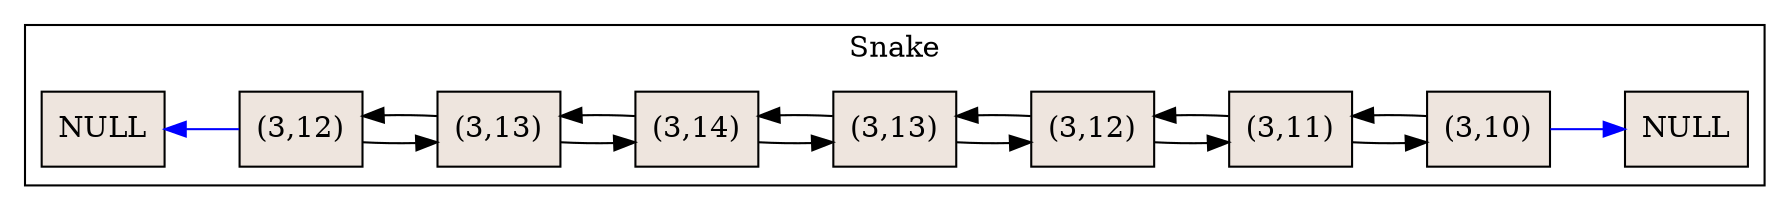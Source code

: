 digraph G {rankdir = "LR"; 
 subgraph cluster3{
label="Snake";
h[shape=record, style=filled, fillcolor=seashell2,label="NULL"];
936195[shape=record, style=filled, fillcolor=seashell2,label="(3,12)"];
h->936195[dir=back color="blue"]
936195[shape=record, style=filled, fillcolor=seashell2,label="(3,12)"];
936195->936211
936211->936195
936211[shape=record, style=filled, fillcolor=seashell2,label="(3,13)"];
936211->936199
936199->936211
936199[shape=record, style=filled, fillcolor=seashell2,label="(3,14)"];
936199->936207
936207->936199
936207[shape=record, style=filled, fillcolor=seashell2,label="(3,13)"];
936207->936215
936215->936207
936215[shape=record, style=filled, fillcolor=seashell2,label="(3,12)"];
936215->930325
930325->936215
930325[shape=record, style=filled, fillcolor=seashell2,label="(3,11)"];
930325->928829
928829->930325
928829[shape=record, style=filled, fillcolor=seashell2,label="(3,10)"];
null[shape=record, style=filled, fillcolor=seashell2,label="NULL"];
928829->null[ color="blue"]
}
}
